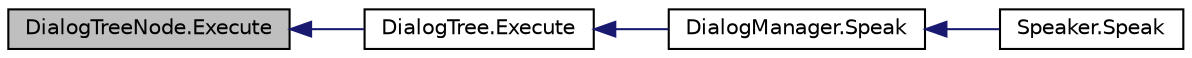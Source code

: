 digraph "DialogTreeNode.Execute"
{
  edge [fontname="Helvetica",fontsize="10",labelfontname="Helvetica",labelfontsize="10"];
  node [fontname="Helvetica",fontsize="10",shape=record];
  rankdir="LR";
  Node4 [label="DialogTreeNode.Execute",height=0.2,width=0.4,color="black", fillcolor="grey75", style="filled", fontcolor="black"];
  Node4 -> Node5 [dir="back",color="midnightblue",fontsize="10",style="solid",fontname="Helvetica"];
  Node5 [label="DialogTree.Execute",height=0.2,width=0.4,color="black", fillcolor="white", style="filled",URL="$class_dialog_tree.html#a16bf6f5e3649166257df4181f6235c2a"];
  Node5 -> Node6 [dir="back",color="midnightblue",fontsize="10",style="solid",fontname="Helvetica"];
  Node6 [label="DialogManager.Speak",height=0.2,width=0.4,color="black", fillcolor="white", style="filled",URL="$class_dialog_manager.html#adb08b3e8f79421f1728a96db49834b5a",tooltip="Try to speak an dialog. If there is a dialog alredy happening, check it&#39;s priority and choose to main..."];
  Node6 -> Node7 [dir="back",color="midnightblue",fontsize="10",style="solid",fontname="Helvetica"];
  Node7 [label="Speaker.Speak",height=0.2,width=0.4,color="black", fillcolor="white", style="filled",URL="$class_speaker.html#ab9c3f43daecff61e43a0ea2552122f73",tooltip="Communicates with the DialogManager in the ItemManager to try to start a dialog. "];
}
